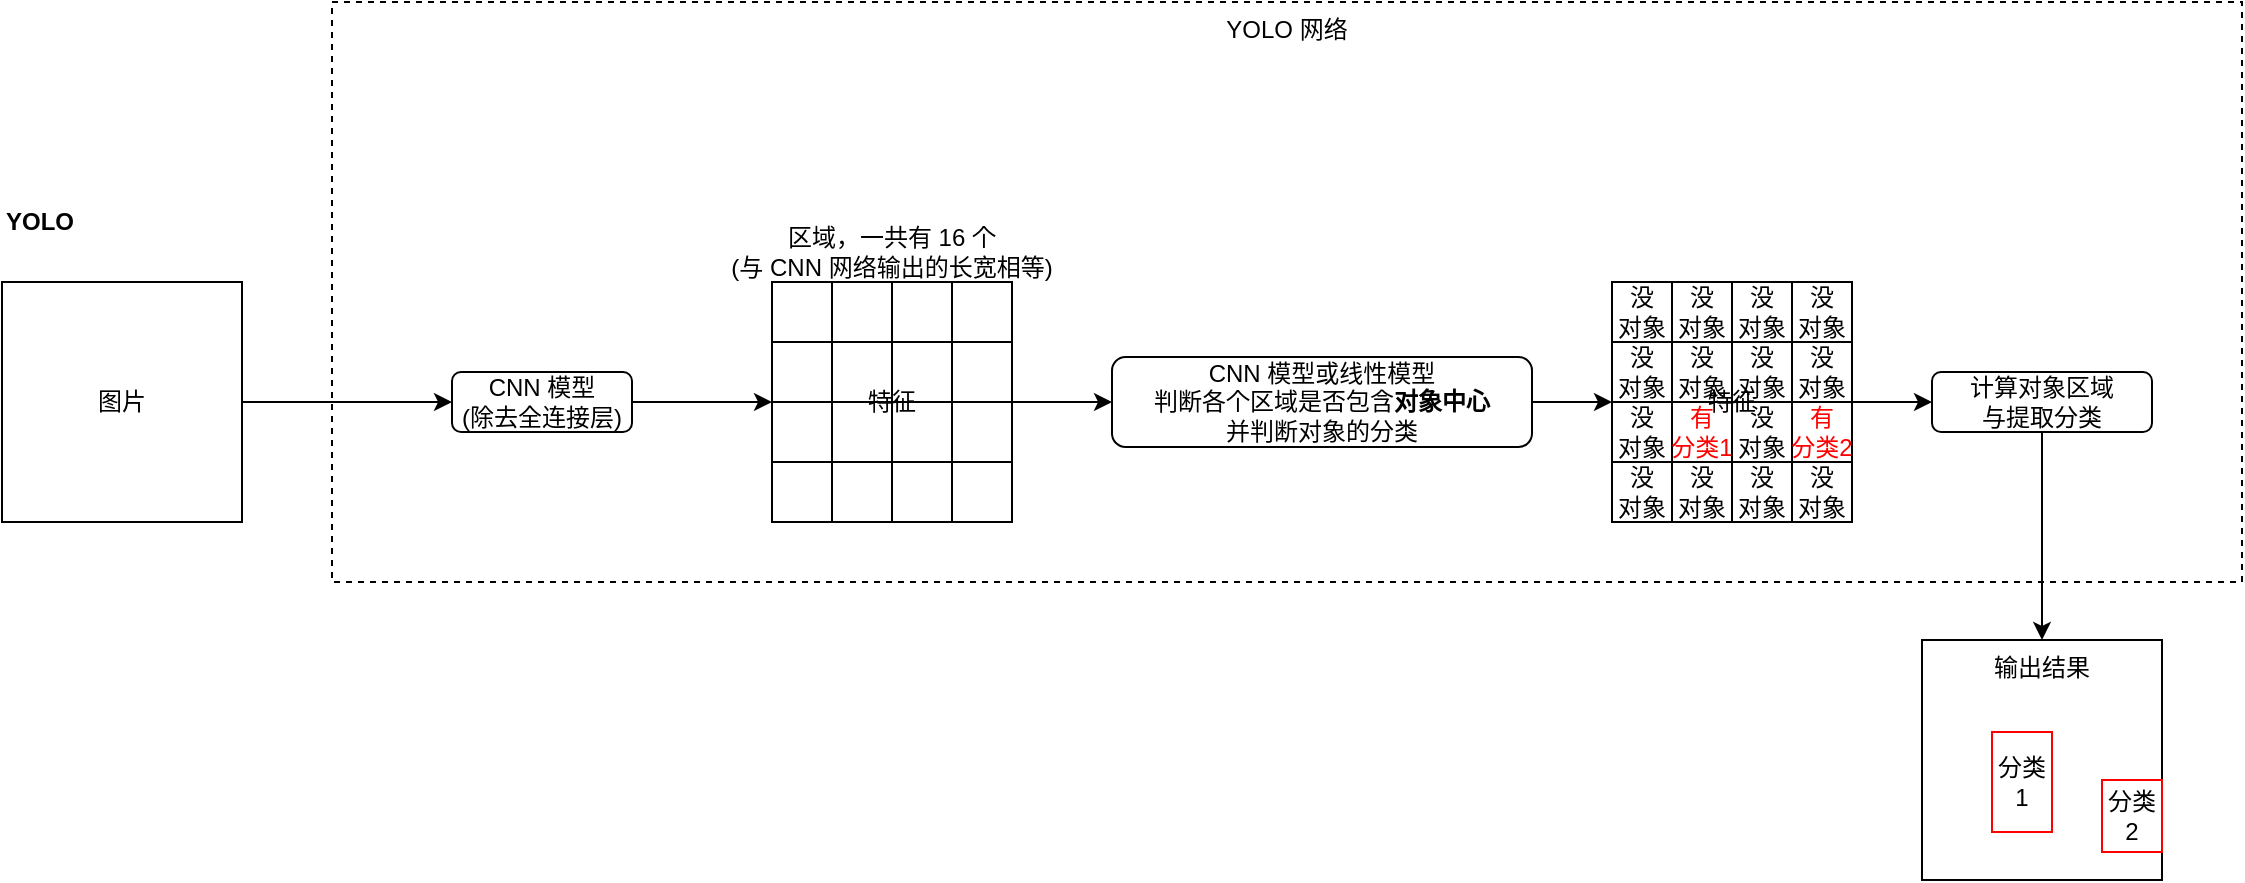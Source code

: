 <mxfile version="13.6.2" type="device"><diagram id="Btc5oF7qLQXWK9t3lB8u" name="Page-1"><mxGraphModel dx="1102" dy="783" grid="1" gridSize="10" guides="1" tooltips="1" connect="1" arrows="1" fold="1" page="1" pageScale="1" pageWidth="827" pageHeight="1169" math="0" shadow="0"><root><mxCell id="0"/><mxCell id="1" parent="0"/><mxCell id="vnjPZSHBf0OG-vAJDKPx-9" value="YOLO 网络" style="rounded=0;whiteSpace=wrap;html=1;align=center;dashed=1;verticalAlign=top;" parent="1" vertex="1"><mxGeometry x="205" y="120" width="955" height="290" as="geometry"/></mxCell><mxCell id="vnjPZSHBf0OG-vAJDKPx-5" style="rounded=0;orthogonalLoop=1;jettySize=auto;html=1;exitX=1;exitY=0.5;exitDx=0;exitDy=0;entryX=0;entryY=0.5;entryDx=0;entryDy=0;" parent="1" source="vnjPZSHBf0OG-vAJDKPx-1" target="vnjPZSHBf0OG-vAJDKPx-3" edge="1"><mxGeometry relative="1" as="geometry"/></mxCell><mxCell id="vnjPZSHBf0OG-vAJDKPx-1" value="图片" style="rounded=0;whiteSpace=wrap;html=1;" parent="1" vertex="1"><mxGeometry x="40" y="260" width="120" height="120" as="geometry"/></mxCell><mxCell id="vnjPZSHBf0OG-vAJDKPx-2" value="YOLO" style="text;html=1;strokeColor=none;fillColor=none;align=left;verticalAlign=middle;whiteSpace=wrap;rounded=0;fontStyle=1" parent="1" vertex="1"><mxGeometry x="40" y="220" width="120" height="20" as="geometry"/></mxCell><mxCell id="vnjPZSHBf0OG-vAJDKPx-13" style="edgeStyle=none;rounded=0;orthogonalLoop=1;jettySize=auto;html=1;exitX=1;exitY=0.5;exitDx=0;exitDy=0;entryX=0;entryY=0.5;entryDx=0;entryDy=0;" parent="1" source="vnjPZSHBf0OG-vAJDKPx-3" target="vnjPZSHBf0OG-vAJDKPx-11" edge="1"><mxGeometry relative="1" as="geometry"/></mxCell><mxCell id="vnjPZSHBf0OG-vAJDKPx-3" value="CNN 模型&lt;br&gt;(除去全连接层)" style="rounded=1;whiteSpace=wrap;html=1;align=center;" parent="1" vertex="1"><mxGeometry x="265" y="305" width="90" height="30" as="geometry"/></mxCell><mxCell id="vnjPZSHBf0OG-vAJDKPx-50" style="edgeStyle=none;rounded=0;orthogonalLoop=1;jettySize=auto;html=1;exitX=1;exitY=0.5;exitDx=0;exitDy=0;" parent="1" source="vnjPZSHBf0OG-vAJDKPx-11" target="vnjPZSHBf0OG-vAJDKPx-28" edge="1"><mxGeometry relative="1" as="geometry"/></mxCell><mxCell id="vnjPZSHBf0OG-vAJDKPx-11" value="特征" style="rounded=0;whiteSpace=wrap;html=1;" parent="1" vertex="1"><mxGeometry x="425" y="260" width="120" height="120" as="geometry"/></mxCell><mxCell id="vnjPZSHBf0OG-vAJDKPx-15" value="" style="endArrow=none;html=1;exitX=0;exitY=0.25;exitDx=0;exitDy=0;entryX=1;entryY=0.25;entryDx=0;entryDy=0;" parent="1" source="vnjPZSHBf0OG-vAJDKPx-11" target="vnjPZSHBf0OG-vAJDKPx-11" edge="1"><mxGeometry width="50" height="50" relative="1" as="geometry"><mxPoint x="425" y="480" as="sourcePoint"/><mxPoint x="475" y="430" as="targetPoint"/></mxGeometry></mxCell><mxCell id="vnjPZSHBf0OG-vAJDKPx-16" value="" style="endArrow=none;html=1;exitX=0;exitY=0.5;exitDx=0;exitDy=0;entryX=1;entryY=0.5;entryDx=0;entryDy=0;" parent="1" source="vnjPZSHBf0OG-vAJDKPx-11" target="vnjPZSHBf0OG-vAJDKPx-11" edge="1"><mxGeometry width="50" height="50" relative="1" as="geometry"><mxPoint x="435" y="300" as="sourcePoint"/><mxPoint x="555" y="300" as="targetPoint"/></mxGeometry></mxCell><mxCell id="vnjPZSHBf0OG-vAJDKPx-17" value="" style="endArrow=none;html=1;exitX=0;exitY=0.75;exitDx=0;exitDy=0;entryX=1;entryY=0.75;entryDx=0;entryDy=0;" parent="1" source="vnjPZSHBf0OG-vAJDKPx-11" target="vnjPZSHBf0OG-vAJDKPx-11" edge="1"><mxGeometry width="50" height="50" relative="1" as="geometry"><mxPoint x="445" y="310" as="sourcePoint"/><mxPoint x="565" y="310" as="targetPoint"/></mxGeometry></mxCell><mxCell id="vnjPZSHBf0OG-vAJDKPx-18" value="" style="endArrow=none;html=1;exitX=0.25;exitY=1;exitDx=0;exitDy=0;entryX=0.25;entryY=0;entryDx=0;entryDy=0;" parent="1" source="vnjPZSHBf0OG-vAJDKPx-11" target="vnjPZSHBf0OG-vAJDKPx-11" edge="1"><mxGeometry width="50" height="50" relative="1" as="geometry"><mxPoint x="435" y="360" as="sourcePoint"/><mxPoint x="555" y="360" as="targetPoint"/></mxGeometry></mxCell><mxCell id="vnjPZSHBf0OG-vAJDKPx-19" value="" style="endArrow=none;html=1;exitX=0.5;exitY=1;exitDx=0;exitDy=0;entryX=0.5;entryY=0;entryDx=0;entryDy=0;" parent="1" source="vnjPZSHBf0OG-vAJDKPx-11" target="vnjPZSHBf0OG-vAJDKPx-11" edge="1"><mxGeometry width="50" height="50" relative="1" as="geometry"><mxPoint x="465" y="390" as="sourcePoint"/><mxPoint x="465" y="270" as="targetPoint"/></mxGeometry></mxCell><mxCell id="vnjPZSHBf0OG-vAJDKPx-20" value="" style="endArrow=none;html=1;exitX=0.75;exitY=1;exitDx=0;exitDy=0;entryX=0.75;entryY=0;entryDx=0;entryDy=0;" parent="1" source="vnjPZSHBf0OG-vAJDKPx-11" target="vnjPZSHBf0OG-vAJDKPx-11" edge="1"><mxGeometry width="50" height="50" relative="1" as="geometry"><mxPoint x="495" y="390" as="sourcePoint"/><mxPoint x="495" y="270" as="targetPoint"/></mxGeometry></mxCell><mxCell id="vnjPZSHBf0OG-vAJDKPx-74" style="edgeStyle=none;rounded=0;orthogonalLoop=1;jettySize=auto;html=1;exitX=1;exitY=0.5;exitDx=0;exitDy=0;entryX=0;entryY=0.5;entryDx=0;entryDy=0;" parent="1" source="vnjPZSHBf0OG-vAJDKPx-28" target="vnjPZSHBf0OG-vAJDKPx-51" edge="1"><mxGeometry relative="1" as="geometry"/></mxCell><mxCell id="vnjPZSHBf0OG-vAJDKPx-28" value="CNN 模型或线性模型&lt;br&gt;判断各个区域是否包含&lt;b&gt;对象中心&lt;br&gt;&lt;/b&gt;并判断对象的分类" style="rounded=1;whiteSpace=wrap;html=1;align=center;" parent="1" vertex="1"><mxGeometry x="595" y="297.5" width="210" height="45" as="geometry"/></mxCell><mxCell id="vnjPZSHBf0OG-vAJDKPx-49" value="区域，一共有 16 个&lt;br&gt;(与 CNN 网络输出的长宽相等)" style="text;html=1;strokeColor=none;fillColor=none;align=center;verticalAlign=middle;whiteSpace=wrap;rounded=0;" parent="1" vertex="1"><mxGeometry x="350" y="230" width="270" height="30" as="geometry"/></mxCell><mxCell id="vnjPZSHBf0OG-vAJDKPx-96" style="edgeStyle=none;rounded=0;orthogonalLoop=1;jettySize=auto;html=1;exitX=1;exitY=0.5;exitDx=0;exitDy=0;entryX=0;entryY=0.5;entryDx=0;entryDy=0;fontColor=#000000;" parent="1" source="vnjPZSHBf0OG-vAJDKPx-51" target="vnjPZSHBf0OG-vAJDKPx-95" edge="1"><mxGeometry relative="1" as="geometry"/></mxCell><mxCell id="vnjPZSHBf0OG-vAJDKPx-51" value="特征" style="rounded=0;whiteSpace=wrap;html=1;" parent="1" vertex="1"><mxGeometry x="845" y="260" width="120" height="120" as="geometry"/></mxCell><mxCell id="vnjPZSHBf0OG-vAJDKPx-52" value="" style="endArrow=none;html=1;exitX=0;exitY=0.25;exitDx=0;exitDy=0;entryX=1;entryY=0.25;entryDx=0;entryDy=0;" parent="1" source="vnjPZSHBf0OG-vAJDKPx-51" target="vnjPZSHBf0OG-vAJDKPx-51" edge="1"><mxGeometry width="50" height="50" relative="1" as="geometry"><mxPoint x="845" y="480" as="sourcePoint"/><mxPoint x="895" y="430" as="targetPoint"/></mxGeometry></mxCell><mxCell id="vnjPZSHBf0OG-vAJDKPx-53" value="" style="endArrow=none;html=1;exitX=0;exitY=0.5;exitDx=0;exitDy=0;entryX=1;entryY=0.5;entryDx=0;entryDy=0;" parent="1" source="vnjPZSHBf0OG-vAJDKPx-51" target="vnjPZSHBf0OG-vAJDKPx-51" edge="1"><mxGeometry width="50" height="50" relative="1" as="geometry"><mxPoint x="855" y="300" as="sourcePoint"/><mxPoint x="975" y="300" as="targetPoint"/></mxGeometry></mxCell><mxCell id="vnjPZSHBf0OG-vAJDKPx-54" value="" style="endArrow=none;html=1;exitX=0;exitY=0.75;exitDx=0;exitDy=0;entryX=1;entryY=0.75;entryDx=0;entryDy=0;" parent="1" source="vnjPZSHBf0OG-vAJDKPx-51" target="vnjPZSHBf0OG-vAJDKPx-51" edge="1"><mxGeometry width="50" height="50" relative="1" as="geometry"><mxPoint x="865" y="310" as="sourcePoint"/><mxPoint x="985" y="310" as="targetPoint"/></mxGeometry></mxCell><mxCell id="vnjPZSHBf0OG-vAJDKPx-55" value="" style="endArrow=none;html=1;exitX=0.25;exitY=1;exitDx=0;exitDy=0;entryX=0.25;entryY=0;entryDx=0;entryDy=0;" parent="1" source="vnjPZSHBf0OG-vAJDKPx-51" target="vnjPZSHBf0OG-vAJDKPx-51" edge="1"><mxGeometry width="50" height="50" relative="1" as="geometry"><mxPoint x="855" y="360" as="sourcePoint"/><mxPoint x="975" y="360" as="targetPoint"/></mxGeometry></mxCell><mxCell id="vnjPZSHBf0OG-vAJDKPx-56" value="" style="endArrow=none;html=1;exitX=0.5;exitY=1;exitDx=0;exitDy=0;entryX=0.5;entryY=0;entryDx=0;entryDy=0;" parent="1" source="vnjPZSHBf0OG-vAJDKPx-51" target="vnjPZSHBf0OG-vAJDKPx-51" edge="1"><mxGeometry width="50" height="50" relative="1" as="geometry"><mxPoint x="885" y="390" as="sourcePoint"/><mxPoint x="885" y="270" as="targetPoint"/></mxGeometry></mxCell><mxCell id="vnjPZSHBf0OG-vAJDKPx-57" value="" style="endArrow=none;html=1;exitX=0.75;exitY=1;exitDx=0;exitDy=0;entryX=0.75;entryY=0;entryDx=0;entryDy=0;" parent="1" source="vnjPZSHBf0OG-vAJDKPx-51" target="vnjPZSHBf0OG-vAJDKPx-51" edge="1"><mxGeometry width="50" height="50" relative="1" as="geometry"><mxPoint x="915" y="390" as="sourcePoint"/><mxPoint x="915" y="270" as="targetPoint"/></mxGeometry></mxCell><mxCell id="vnjPZSHBf0OG-vAJDKPx-75" value="没&lt;br&gt;对象" style="text;html=1;strokeColor=none;fillColor=none;align=center;verticalAlign=middle;whiteSpace=wrap;rounded=0;" parent="1" vertex="1"><mxGeometry x="840" y="265" width="40" height="20" as="geometry"/></mxCell><mxCell id="vnjPZSHBf0OG-vAJDKPx-77" value="没&lt;br&gt;对象" style="text;html=1;strokeColor=none;fillColor=none;align=center;verticalAlign=middle;whiteSpace=wrap;rounded=0;" parent="1" vertex="1"><mxGeometry x="870" y="265" width="40" height="20" as="geometry"/></mxCell><mxCell id="vnjPZSHBf0OG-vAJDKPx-78" value="&lt;span style=&quot;color: rgb(0 , 0 , 0)&quot;&gt;没&lt;/span&gt;&lt;br style=&quot;color: rgb(0 , 0 , 0)&quot;&gt;&lt;span style=&quot;color: rgb(0 , 0 , 0)&quot;&gt;对象&lt;/span&gt;" style="text;html=1;strokeColor=none;fillColor=none;align=center;verticalAlign=middle;whiteSpace=wrap;rounded=0;fontColor=#FF0000;" parent="1" vertex="1"><mxGeometry x="870" y="295" width="40" height="20" as="geometry"/></mxCell><mxCell id="vnjPZSHBf0OG-vAJDKPx-79" value="有&lt;br&gt;分类1" style="text;html=1;strokeColor=none;fillColor=none;align=center;verticalAlign=middle;whiteSpace=wrap;rounded=0;fontColor=#FF0000;" parent="1" vertex="1"><mxGeometry x="870" y="325" width="40" height="20" as="geometry"/></mxCell><mxCell id="vnjPZSHBf0OG-vAJDKPx-82" value="没&lt;br&gt;对象" style="text;html=1;strokeColor=none;fillColor=none;align=center;verticalAlign=middle;whiteSpace=wrap;rounded=0;" parent="1" vertex="1"><mxGeometry x="900" y="265" width="40" height="20" as="geometry"/></mxCell><mxCell id="vnjPZSHBf0OG-vAJDKPx-83" value="没&lt;br&gt;对象" style="text;html=1;strokeColor=none;fillColor=none;align=center;verticalAlign=middle;whiteSpace=wrap;rounded=0;" parent="1" vertex="1"><mxGeometry x="930" y="265" width="40" height="20" as="geometry"/></mxCell><mxCell id="vnjPZSHBf0OG-vAJDKPx-84" value="没&lt;br&gt;对象" style="text;html=1;strokeColor=none;fillColor=none;align=center;verticalAlign=middle;whiteSpace=wrap;rounded=0;" parent="1" vertex="1"><mxGeometry x="840" y="295" width="40" height="20" as="geometry"/></mxCell><mxCell id="vnjPZSHBf0OG-vAJDKPx-85" value="没&lt;br&gt;对象" style="text;html=1;strokeColor=none;fillColor=none;align=center;verticalAlign=middle;whiteSpace=wrap;rounded=0;" parent="1" vertex="1"><mxGeometry x="840" y="325" width="40" height="20" as="geometry"/></mxCell><mxCell id="vnjPZSHBf0OG-vAJDKPx-86" value="没&lt;br&gt;对象" style="text;html=1;strokeColor=none;fillColor=none;align=center;verticalAlign=middle;whiteSpace=wrap;rounded=0;" parent="1" vertex="1"><mxGeometry x="840" y="355" width="40" height="20" as="geometry"/></mxCell><mxCell id="vnjPZSHBf0OG-vAJDKPx-88" value="没&lt;br&gt;对象" style="text;html=1;strokeColor=none;fillColor=none;align=center;verticalAlign=middle;whiteSpace=wrap;rounded=0;" parent="1" vertex="1"><mxGeometry x="870" y="355" width="40" height="20" as="geometry"/></mxCell><mxCell id="vnjPZSHBf0OG-vAJDKPx-89" value="没&lt;br&gt;对象" style="text;html=1;strokeColor=none;fillColor=none;align=center;verticalAlign=middle;whiteSpace=wrap;rounded=0;" parent="1" vertex="1"><mxGeometry x="900" y="355" width="40" height="20" as="geometry"/></mxCell><mxCell id="vnjPZSHBf0OG-vAJDKPx-90" value="没&lt;br&gt;对象" style="text;html=1;strokeColor=none;fillColor=none;align=center;verticalAlign=middle;whiteSpace=wrap;rounded=0;" parent="1" vertex="1"><mxGeometry x="900" y="325" width="40" height="20" as="geometry"/></mxCell><mxCell id="vnjPZSHBf0OG-vAJDKPx-91" value="没&lt;br&gt;对象" style="text;html=1;strokeColor=none;fillColor=none;align=center;verticalAlign=middle;whiteSpace=wrap;rounded=0;" parent="1" vertex="1"><mxGeometry x="900" y="295" width="40" height="20" as="geometry"/></mxCell><mxCell id="vnjPZSHBf0OG-vAJDKPx-92" value="没&lt;br&gt;对象" style="text;html=1;strokeColor=none;fillColor=none;align=center;verticalAlign=middle;whiteSpace=wrap;rounded=0;" parent="1" vertex="1"><mxGeometry x="930" y="295" width="40" height="20" as="geometry"/></mxCell><mxCell id="vnjPZSHBf0OG-vAJDKPx-93" value="有&lt;br&gt;分类2" style="text;html=1;strokeColor=none;fillColor=none;align=center;verticalAlign=middle;whiteSpace=wrap;rounded=0;fontColor=#FF0000;" parent="1" vertex="1"><mxGeometry x="930" y="325" width="40" height="20" as="geometry"/></mxCell><mxCell id="vnjPZSHBf0OG-vAJDKPx-94" value="没&lt;br&gt;对象" style="text;html=1;strokeColor=none;fillColor=none;align=center;verticalAlign=middle;whiteSpace=wrap;rounded=0;" parent="1" vertex="1"><mxGeometry x="930" y="355" width="40" height="20" as="geometry"/></mxCell><mxCell id="vnjPZSHBf0OG-vAJDKPx-95" value="计算对象区域&lt;br&gt;与提取分类" style="rounded=1;whiteSpace=wrap;html=1;align=center;fillColor=#FFFFFF;" parent="1" vertex="1"><mxGeometry x="1005" y="305" width="110" height="30" as="geometry"/></mxCell><mxCell id="vnjPZSHBf0OG-vAJDKPx-122" style="edgeStyle=none;rounded=0;orthogonalLoop=1;jettySize=auto;html=1;exitX=0.5;exitY=1;exitDx=0;exitDy=0;entryX=0.5;entryY=0;entryDx=0;entryDy=0;fontColor=#000000;" parent="1" target="vnjPZSHBf0OG-vAJDKPx-121" edge="1"><mxGeometry relative="1" as="geometry"><mxPoint x="1060" y="335" as="sourcePoint"/></mxGeometry></mxCell><mxCell id="vnjPZSHBf0OG-vAJDKPx-121" value="输出结果" style="rounded=0;whiteSpace=wrap;html=1;verticalAlign=top;" parent="1" vertex="1"><mxGeometry x="1000" y="439" width="120" height="120" as="geometry"/></mxCell><mxCell id="vnjPZSHBf0OG-vAJDKPx-124" value="分类1" style="rounded=0;whiteSpace=wrap;html=1;fillColor=#FFFFFF;fontColor=#000000;align=center;strokeColor=#FF0000;" parent="1" vertex="1"><mxGeometry x="1035" y="485" width="30" height="50" as="geometry"/></mxCell><mxCell id="vnjPZSHBf0OG-vAJDKPx-125" value="分类2" style="rounded=0;whiteSpace=wrap;html=1;fillColor=#FFFFFF;fontColor=#000000;align=center;strokeColor=#FF0000;" parent="1" vertex="1"><mxGeometry x="1090" y="509" width="30" height="36" as="geometry"/></mxCell></root></mxGraphModel></diagram></mxfile>